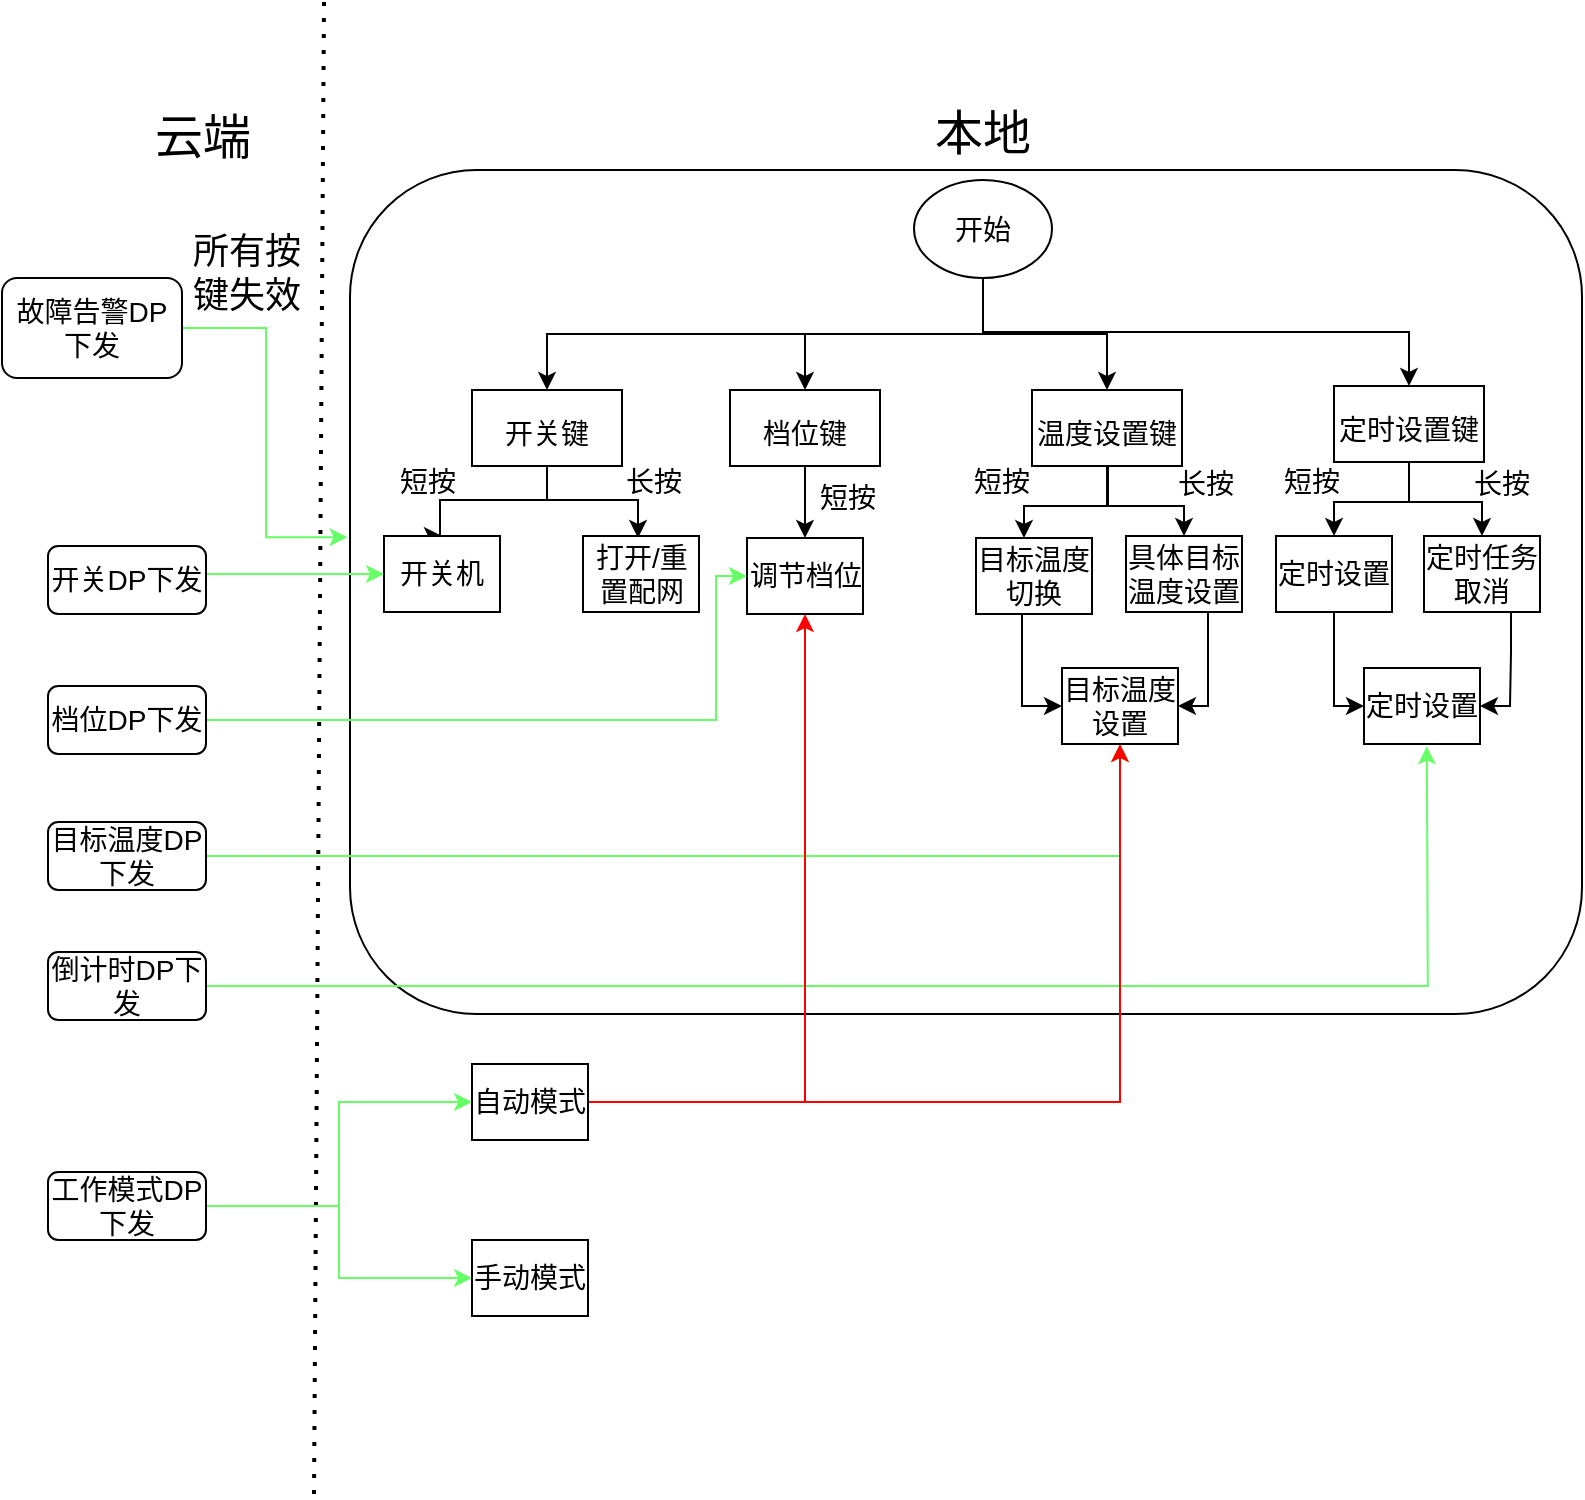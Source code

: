 <mxfile version="15.9.6" type="github">
  <diagram id="e0S0KMFUmdlwxClqiNv_" name="Page-1">
    <mxGraphModel dx="1422" dy="762" grid="0" gridSize="10" guides="1" tooltips="1" connect="1" arrows="1" fold="1" page="1" pageScale="1" pageWidth="827" pageHeight="1169" math="0" shadow="0">
      <root>
        <mxCell id="0" />
        <mxCell id="1" parent="0" />
        <mxCell id="z1TjB76CUiSKSzIocQRG-5" value="&lt;font style=&quot;font-size: 24px&quot;&gt;云端&lt;/font&gt;" style="text;html=1;strokeColor=none;fillColor=none;align=center;verticalAlign=middle;whiteSpace=wrap;rounded=0;" vertex="1" parent="1">
          <mxGeometry x="58" y="51" width="93" height="59" as="geometry" />
        </mxCell>
        <mxCell id="z1TjB76CUiSKSzIocQRG-6" value="" style="endArrow=none;dashed=1;html=1;dashPattern=1 3;strokeWidth=2;rounded=0;" edge="1" parent="1">
          <mxGeometry width="50" height="50" relative="1" as="geometry">
            <mxPoint x="160" y="759" as="sourcePoint" />
            <mxPoint x="165" y="13" as="targetPoint" />
          </mxGeometry>
        </mxCell>
        <mxCell id="z1TjB76CUiSKSzIocQRG-7" value="&lt;font style=&quot;font-size: 24px&quot;&gt;本地&lt;/font&gt;" style="text;html=1;strokeColor=none;fillColor=none;align=center;verticalAlign=middle;whiteSpace=wrap;rounded=0;" vertex="1" parent="1">
          <mxGeometry x="448" y="49" width="93" height="59" as="geometry" />
        </mxCell>
        <mxCell id="z1TjB76CUiSKSzIocQRG-38" value="" style="edgeStyle=orthogonalEdgeStyle;rounded=0;orthogonalLoop=1;jettySize=auto;html=1;fontSize=14;" edge="1" parent="1" source="z1TjB76CUiSKSzIocQRG-9" target="z1TjB76CUiSKSzIocQRG-33">
          <mxGeometry relative="1" as="geometry" />
        </mxCell>
        <mxCell id="z1TjB76CUiSKSzIocQRG-9" value="&lt;font style=&quot;font-size: 14px&quot;&gt;档位键&lt;/font&gt;" style="rounded=0;whiteSpace=wrap;html=1;fontSize=24;" vertex="1" parent="1">
          <mxGeometry x="368" y="207" width="75" height="38" as="geometry" />
        </mxCell>
        <mxCell id="z1TjB76CUiSKSzIocQRG-28" style="edgeStyle=orthogonalEdgeStyle;rounded=0;orthogonalLoop=1;jettySize=auto;html=1;exitX=0.5;exitY=1;exitDx=0;exitDy=0;entryX=0.5;entryY=0;entryDx=0;entryDy=0;fontSize=14;" edge="1" parent="1" source="z1TjB76CUiSKSzIocQRG-10" target="z1TjB76CUiSKSzIocQRG-24">
          <mxGeometry relative="1" as="geometry">
            <Array as="points">
              <mxPoint x="277" y="262" />
              <mxPoint x="223" y="262" />
            </Array>
          </mxGeometry>
        </mxCell>
        <mxCell id="z1TjB76CUiSKSzIocQRG-31" style="edgeStyle=orthogonalEdgeStyle;rounded=0;orthogonalLoop=1;jettySize=auto;html=1;exitX=0.5;exitY=1;exitDx=0;exitDy=0;fontSize=14;" edge="1" parent="1">
          <mxGeometry relative="1" as="geometry">
            <mxPoint x="276.5" y="249" as="sourcePoint" />
            <mxPoint x="322" y="281" as="targetPoint" />
            <Array as="points">
              <mxPoint x="277" y="262" />
              <mxPoint x="322" y="262" />
            </Array>
          </mxGeometry>
        </mxCell>
        <mxCell id="z1TjB76CUiSKSzIocQRG-10" value="&lt;font style=&quot;font-size: 14px&quot;&gt;开关键&lt;/font&gt;" style="rounded=0;whiteSpace=wrap;html=1;fontSize=24;" vertex="1" parent="1">
          <mxGeometry x="239" y="207" width="75" height="38" as="geometry" />
        </mxCell>
        <mxCell id="z1TjB76CUiSKSzIocQRG-43" style="edgeStyle=orthogonalEdgeStyle;rounded=0;orthogonalLoop=1;jettySize=auto;html=1;exitX=0.5;exitY=1;exitDx=0;exitDy=0;entryX=0.5;entryY=0;entryDx=0;entryDy=0;fontSize=14;" edge="1" parent="1">
          <mxGeometry relative="1" as="geometry">
            <mxPoint x="551.5" y="245" as="sourcePoint" />
            <mxPoint x="515" y="281" as="targetPoint" />
            <Array as="points">
              <mxPoint x="557" y="245" />
              <mxPoint x="557" y="265" />
              <mxPoint x="515" y="265" />
            </Array>
          </mxGeometry>
        </mxCell>
        <mxCell id="z1TjB76CUiSKSzIocQRG-51" style="edgeStyle=orthogonalEdgeStyle;rounded=0;orthogonalLoop=1;jettySize=auto;html=1;exitX=0.5;exitY=1;exitDx=0;exitDy=0;entryX=0.5;entryY=0;entryDx=0;entryDy=0;fontSize=14;" edge="1" parent="1" source="z1TjB76CUiSKSzIocQRG-11" target="z1TjB76CUiSKSzIocQRG-35">
          <mxGeometry relative="1" as="geometry" />
        </mxCell>
        <mxCell id="z1TjB76CUiSKSzIocQRG-11" value="&lt;span style=&quot;font-size: 14px&quot;&gt;温度设置键&lt;/span&gt;" style="rounded=0;whiteSpace=wrap;html=1;fontSize=24;" vertex="1" parent="1">
          <mxGeometry x="519" y="207" width="75" height="38" as="geometry" />
        </mxCell>
        <mxCell id="z1TjB76CUiSKSzIocQRG-45" value="" style="edgeStyle=orthogonalEdgeStyle;rounded=0;orthogonalLoop=1;jettySize=auto;html=1;fontSize=14;" edge="1" parent="1" source="z1TjB76CUiSKSzIocQRG-12" target="z1TjB76CUiSKSzIocQRG-37">
          <mxGeometry relative="1" as="geometry" />
        </mxCell>
        <mxCell id="z1TjB76CUiSKSzIocQRG-46" style="edgeStyle=orthogonalEdgeStyle;rounded=0;orthogonalLoop=1;jettySize=auto;html=1;exitX=0.5;exitY=1;exitDx=0;exitDy=0;fontSize=14;" edge="1" parent="1" source="z1TjB76CUiSKSzIocQRG-12" target="z1TjB76CUiSKSzIocQRG-36">
          <mxGeometry relative="1" as="geometry" />
        </mxCell>
        <mxCell id="z1TjB76CUiSKSzIocQRG-12" value="&lt;font style=&quot;font-size: 14px&quot;&gt;定时设置键&lt;/font&gt;" style="rounded=0;whiteSpace=wrap;html=1;fontSize=24;" vertex="1" parent="1">
          <mxGeometry x="670" y="205" width="75" height="38" as="geometry" />
        </mxCell>
        <mxCell id="z1TjB76CUiSKSzIocQRG-20" style="edgeStyle=orthogonalEdgeStyle;rounded=0;orthogonalLoop=1;jettySize=auto;html=1;exitX=0.5;exitY=1;exitDx=0;exitDy=0;fontSize=14;" edge="1" parent="1" source="z1TjB76CUiSKSzIocQRG-13" target="z1TjB76CUiSKSzIocQRG-12">
          <mxGeometry relative="1" as="geometry" />
        </mxCell>
        <mxCell id="z1TjB76CUiSKSzIocQRG-21" style="edgeStyle=orthogonalEdgeStyle;rounded=0;orthogonalLoop=1;jettySize=auto;html=1;exitX=0.5;exitY=1;exitDx=0;exitDy=0;entryX=0.5;entryY=0;entryDx=0;entryDy=0;fontSize=14;" edge="1" parent="1" source="z1TjB76CUiSKSzIocQRG-13" target="z1TjB76CUiSKSzIocQRG-9">
          <mxGeometry relative="1" as="geometry" />
        </mxCell>
        <mxCell id="z1TjB76CUiSKSzIocQRG-22" style="edgeStyle=orthogonalEdgeStyle;rounded=0;orthogonalLoop=1;jettySize=auto;html=1;exitX=0.5;exitY=1;exitDx=0;exitDy=0;fontSize=14;" edge="1" parent="1" source="z1TjB76CUiSKSzIocQRG-13" target="z1TjB76CUiSKSzIocQRG-11">
          <mxGeometry relative="1" as="geometry" />
        </mxCell>
        <mxCell id="z1TjB76CUiSKSzIocQRG-23" style="edgeStyle=orthogonalEdgeStyle;rounded=0;orthogonalLoop=1;jettySize=auto;html=1;exitX=0.5;exitY=1;exitDx=0;exitDy=0;fontSize=14;" edge="1" parent="1" source="z1TjB76CUiSKSzIocQRG-13" target="z1TjB76CUiSKSzIocQRG-10">
          <mxGeometry relative="1" as="geometry" />
        </mxCell>
        <mxCell id="z1TjB76CUiSKSzIocQRG-13" value="开始" style="ellipse;whiteSpace=wrap;html=1;fontSize=14;" vertex="1" parent="1">
          <mxGeometry x="460" y="102" width="69" height="49" as="geometry" />
        </mxCell>
        <mxCell id="z1TjB76CUiSKSzIocQRG-24" value="开关机" style="rounded=0;whiteSpace=wrap;html=1;fontSize=14;" vertex="1" parent="1">
          <mxGeometry x="195" y="280" width="58" height="38" as="geometry" />
        </mxCell>
        <mxCell id="z1TjB76CUiSKSzIocQRG-26" value="打开/重置配网" style="rounded=0;whiteSpace=wrap;html=1;fontSize=14;" vertex="1" parent="1">
          <mxGeometry x="294.5" y="280" width="58" height="38" as="geometry" />
        </mxCell>
        <mxCell id="z1TjB76CUiSKSzIocQRG-33" value="调节档位" style="rounded=0;whiteSpace=wrap;html=1;fontSize=14;" vertex="1" parent="1">
          <mxGeometry x="376.5" y="281" width="58" height="38" as="geometry" />
        </mxCell>
        <mxCell id="z1TjB76CUiSKSzIocQRG-70" style="edgeStyle=orthogonalEdgeStyle;rounded=0;orthogonalLoop=1;jettySize=auto;html=1;exitX=0.5;exitY=1;exitDx=0;exitDy=0;entryX=0;entryY=0.5;entryDx=0;entryDy=0;fontSize=14;" edge="1" parent="1" source="z1TjB76CUiSKSzIocQRG-34" target="z1TjB76CUiSKSzIocQRG-68">
          <mxGeometry relative="1" as="geometry">
            <Array as="points">
              <mxPoint x="514" y="319" />
              <mxPoint x="514" y="365" />
            </Array>
          </mxGeometry>
        </mxCell>
        <mxCell id="z1TjB76CUiSKSzIocQRG-34" value="目标温度切换" style="rounded=0;whiteSpace=wrap;html=1;fontSize=14;" vertex="1" parent="1">
          <mxGeometry x="491" y="281" width="58" height="38" as="geometry" />
        </mxCell>
        <mxCell id="z1TjB76CUiSKSzIocQRG-71" style="edgeStyle=orthogonalEdgeStyle;rounded=0;orthogonalLoop=1;jettySize=auto;html=1;exitX=0.5;exitY=1;exitDx=0;exitDy=0;entryX=1;entryY=0.5;entryDx=0;entryDy=0;fontSize=14;" edge="1" parent="1" source="z1TjB76CUiSKSzIocQRG-35" target="z1TjB76CUiSKSzIocQRG-68">
          <mxGeometry relative="1" as="geometry">
            <Array as="points">
              <mxPoint x="607" y="318" />
              <mxPoint x="607" y="365" />
            </Array>
          </mxGeometry>
        </mxCell>
        <mxCell id="z1TjB76CUiSKSzIocQRG-35" value="具体目标温度设置" style="rounded=0;whiteSpace=wrap;html=1;fontSize=14;" vertex="1" parent="1">
          <mxGeometry x="566" y="280" width="58" height="38" as="geometry" />
        </mxCell>
        <mxCell id="z1TjB76CUiSKSzIocQRG-72" style="edgeStyle=orthogonalEdgeStyle;rounded=0;orthogonalLoop=1;jettySize=auto;html=1;exitX=0.5;exitY=1;exitDx=0;exitDy=0;entryX=0;entryY=0.5;entryDx=0;entryDy=0;fontSize=14;" edge="1" parent="1" source="z1TjB76CUiSKSzIocQRG-36" target="z1TjB76CUiSKSzIocQRG-69">
          <mxGeometry relative="1" as="geometry">
            <Array as="points">
              <mxPoint x="670" y="365" />
            </Array>
          </mxGeometry>
        </mxCell>
        <mxCell id="z1TjB76CUiSKSzIocQRG-36" value="定时设置" style="rounded=0;whiteSpace=wrap;html=1;fontSize=14;" vertex="1" parent="1">
          <mxGeometry x="641" y="280" width="58" height="38" as="geometry" />
        </mxCell>
        <mxCell id="z1TjB76CUiSKSzIocQRG-73" style="edgeStyle=orthogonalEdgeStyle;rounded=0;orthogonalLoop=1;jettySize=auto;html=1;exitX=0.75;exitY=1;exitDx=0;exitDy=0;entryX=1;entryY=0.5;entryDx=0;entryDy=0;fontSize=14;" edge="1" parent="1" source="z1TjB76CUiSKSzIocQRG-37" target="z1TjB76CUiSKSzIocQRG-69">
          <mxGeometry relative="1" as="geometry">
            <Array as="points">
              <mxPoint x="758" y="338" />
              <mxPoint x="758" y="365" />
            </Array>
          </mxGeometry>
        </mxCell>
        <mxCell id="z1TjB76CUiSKSzIocQRG-37" value="定时任务取消" style="rounded=0;whiteSpace=wrap;html=1;fontSize=14;" vertex="1" parent="1">
          <mxGeometry x="715" y="280" width="58" height="38" as="geometry" />
        </mxCell>
        <mxCell id="z1TjB76CUiSKSzIocQRG-39" value="短按" style="text;html=1;strokeColor=none;fillColor=none;align=center;verticalAlign=middle;whiteSpace=wrap;rounded=0;fontSize=14;" vertex="1" parent="1">
          <mxGeometry x="397" y="246" width="60" height="30" as="geometry" />
        </mxCell>
        <mxCell id="z1TjB76CUiSKSzIocQRG-41" value="长按" style="text;html=1;strokeColor=none;fillColor=none;align=center;verticalAlign=middle;whiteSpace=wrap;rounded=0;fontSize=14;" vertex="1" parent="1">
          <mxGeometry x="300" y="238" width="60" height="30" as="geometry" />
        </mxCell>
        <mxCell id="z1TjB76CUiSKSzIocQRG-42" value="短按" style="text;html=1;strokeColor=none;fillColor=none;align=center;verticalAlign=middle;whiteSpace=wrap;rounded=0;fontSize=14;" vertex="1" parent="1">
          <mxGeometry x="187" y="238" width="60" height="30" as="geometry" />
        </mxCell>
        <mxCell id="z1TjB76CUiSKSzIocQRG-47" value="短按" style="text;html=1;strokeColor=none;fillColor=none;align=center;verticalAlign=middle;whiteSpace=wrap;rounded=0;fontSize=14;" vertex="1" parent="1">
          <mxGeometry x="474" y="238" width="60" height="30" as="geometry" />
        </mxCell>
        <mxCell id="z1TjB76CUiSKSzIocQRG-48" value="长按" style="text;html=1;strokeColor=none;fillColor=none;align=center;verticalAlign=middle;whiteSpace=wrap;rounded=0;fontSize=14;" vertex="1" parent="1">
          <mxGeometry x="576" y="239" width="60" height="30" as="geometry" />
        </mxCell>
        <mxCell id="z1TjB76CUiSKSzIocQRG-49" value="短按" style="text;html=1;strokeColor=none;fillColor=none;align=center;verticalAlign=middle;whiteSpace=wrap;rounded=0;fontSize=14;" vertex="1" parent="1">
          <mxGeometry x="629" y="238" width="60" height="30" as="geometry" />
        </mxCell>
        <mxCell id="z1TjB76CUiSKSzIocQRG-50" value="长按" style="text;html=1;strokeColor=none;fillColor=none;align=center;verticalAlign=middle;whiteSpace=wrap;rounded=0;fontSize=14;" vertex="1" parent="1">
          <mxGeometry x="724" y="239" width="60" height="30" as="geometry" />
        </mxCell>
        <mxCell id="z1TjB76CUiSKSzIocQRG-53" value="" style="rounded=1;whiteSpace=wrap;html=1;fontSize=14;fillColor=none;" vertex="1" parent="1">
          <mxGeometry x="178" y="97" width="616" height="422" as="geometry" />
        </mxCell>
        <mxCell id="z1TjB76CUiSKSzIocQRG-83" style="edgeStyle=orthogonalEdgeStyle;rounded=0;orthogonalLoop=1;jettySize=auto;html=1;exitX=1;exitY=0.5;exitDx=0;exitDy=0;entryX=0;entryY=0.5;entryDx=0;entryDy=0;fontSize=18;strokeColor=#66FF66;" edge="1" parent="1" source="z1TjB76CUiSKSzIocQRG-57" target="z1TjB76CUiSKSzIocQRG-81">
          <mxGeometry relative="1" as="geometry" />
        </mxCell>
        <mxCell id="z1TjB76CUiSKSzIocQRG-84" style="edgeStyle=orthogonalEdgeStyle;rounded=0;orthogonalLoop=1;jettySize=auto;html=1;exitX=1;exitY=0.5;exitDx=0;exitDy=0;entryX=0;entryY=0.5;entryDx=0;entryDy=0;fontSize=18;strokeColor=#66FF66;" edge="1" parent="1" source="z1TjB76CUiSKSzIocQRG-57" target="z1TjB76CUiSKSzIocQRG-82">
          <mxGeometry relative="1" as="geometry" />
        </mxCell>
        <mxCell id="z1TjB76CUiSKSzIocQRG-57" value="工作模式DP下发" style="rounded=1;whiteSpace=wrap;html=1;fontSize=14;fillColor=none;" vertex="1" parent="1">
          <mxGeometry x="27" y="598" width="79" height="34" as="geometry" />
        </mxCell>
        <mxCell id="z1TjB76CUiSKSzIocQRG-66" style="edgeStyle=orthogonalEdgeStyle;rounded=0;orthogonalLoop=1;jettySize=auto;html=1;exitX=1;exitY=0.5;exitDx=0;exitDy=0;entryX=0;entryY=0.5;entryDx=0;entryDy=0;fontSize=14;strokeColor=#66FF66;" edge="1" parent="1" source="z1TjB76CUiSKSzIocQRG-58" target="z1TjB76CUiSKSzIocQRG-33">
          <mxGeometry relative="1" as="geometry">
            <Array as="points">
              <mxPoint x="361" y="372" />
              <mxPoint x="361" y="300" />
            </Array>
          </mxGeometry>
        </mxCell>
        <mxCell id="z1TjB76CUiSKSzIocQRG-58" value="档位DP下发" style="rounded=1;whiteSpace=wrap;html=1;fontSize=14;fillColor=none;" vertex="1" parent="1">
          <mxGeometry x="27" y="355" width="79" height="34" as="geometry" />
        </mxCell>
        <mxCell id="z1TjB76CUiSKSzIocQRG-65" style="edgeStyle=orthogonalEdgeStyle;rounded=0;orthogonalLoop=1;jettySize=auto;html=1;exitX=1;exitY=0.5;exitDx=0;exitDy=0;entryX=0;entryY=0.5;entryDx=0;entryDy=0;fontSize=14;strokeColor=#66FF66;" edge="1" parent="1" source="z1TjB76CUiSKSzIocQRG-59" target="z1TjB76CUiSKSzIocQRG-24">
          <mxGeometry relative="1" as="geometry">
            <Array as="points">
              <mxPoint x="106" y="299" />
            </Array>
          </mxGeometry>
        </mxCell>
        <mxCell id="z1TjB76CUiSKSzIocQRG-59" value="开关DP下发" style="rounded=1;whiteSpace=wrap;html=1;fontSize=14;fillColor=none;" vertex="1" parent="1">
          <mxGeometry x="27" y="285" width="79" height="34" as="geometry" />
        </mxCell>
        <mxCell id="z1TjB76CUiSKSzIocQRG-74" style="edgeStyle=orthogonalEdgeStyle;rounded=0;orthogonalLoop=1;jettySize=auto;html=1;entryX=0.5;entryY=1;entryDx=0;entryDy=0;fontSize=14;strokeColor=#66FF66;" edge="1" parent="1" source="z1TjB76CUiSKSzIocQRG-60" target="z1TjB76CUiSKSzIocQRG-68">
          <mxGeometry relative="1" as="geometry" />
        </mxCell>
        <mxCell id="z1TjB76CUiSKSzIocQRG-60" value="目标温度DP下发" style="rounded=1;whiteSpace=wrap;html=1;fontSize=14;fillColor=none;" vertex="1" parent="1">
          <mxGeometry x="27" y="423" width="79" height="34" as="geometry" />
        </mxCell>
        <mxCell id="z1TjB76CUiSKSzIocQRG-75" style="edgeStyle=orthogonalEdgeStyle;rounded=0;orthogonalLoop=1;jettySize=auto;html=1;exitX=1;exitY=0.5;exitDx=0;exitDy=0;fontSize=14;strokeColor=#66FF66;fontStyle=1" edge="1" parent="1" source="z1TjB76CUiSKSzIocQRG-61">
          <mxGeometry relative="1" as="geometry">
            <mxPoint x="716.412" y="385.176" as="targetPoint" />
          </mxGeometry>
        </mxCell>
        <mxCell id="z1TjB76CUiSKSzIocQRG-61" value="倒计时DP下发" style="rounded=1;whiteSpace=wrap;html=1;fontSize=14;fillColor=none;" vertex="1" parent="1">
          <mxGeometry x="27" y="488" width="79" height="34" as="geometry" />
        </mxCell>
        <mxCell id="z1TjB76CUiSKSzIocQRG-68" value="目标温度设置" style="rounded=0;whiteSpace=wrap;html=1;fontSize=14;" vertex="1" parent="1">
          <mxGeometry x="534" y="346" width="58" height="38" as="geometry" />
        </mxCell>
        <mxCell id="z1TjB76CUiSKSzIocQRG-69" value="定时设置" style="rounded=0;whiteSpace=wrap;html=1;fontSize=14;" vertex="1" parent="1">
          <mxGeometry x="685" y="346" width="58" height="38" as="geometry" />
        </mxCell>
        <mxCell id="z1TjB76CUiSKSzIocQRG-78" style="edgeStyle=orthogonalEdgeStyle;rounded=0;orthogonalLoop=1;jettySize=auto;html=1;entryX=-0.002;entryY=0.435;entryDx=0;entryDy=0;entryPerimeter=0;fontSize=14;strokeColor=#66FF66;" edge="1" parent="1" source="z1TjB76CUiSKSzIocQRG-77" target="z1TjB76CUiSKSzIocQRG-53">
          <mxGeometry relative="1" as="geometry" />
        </mxCell>
        <mxCell id="z1TjB76CUiSKSzIocQRG-77" value="故障告警DP下发" style="rounded=1;whiteSpace=wrap;html=1;fontSize=14;fillColor=none;" vertex="1" parent="1">
          <mxGeometry x="4" y="151" width="90" height="50" as="geometry" />
        </mxCell>
        <mxCell id="z1TjB76CUiSKSzIocQRG-80" value="&lt;font style=&quot;font-size: 18px&quot;&gt;所有按键失效&lt;/font&gt;" style="text;html=1;strokeColor=none;fillColor=none;align=center;verticalAlign=middle;whiteSpace=wrap;rounded=0;fontSize=14;" vertex="1" parent="1">
          <mxGeometry x="91" y="127" width="71" height="44" as="geometry" />
        </mxCell>
        <mxCell id="z1TjB76CUiSKSzIocQRG-86" style="edgeStyle=orthogonalEdgeStyle;rounded=0;orthogonalLoop=1;jettySize=auto;html=1;exitX=1;exitY=0.5;exitDx=0;exitDy=0;entryX=0.5;entryY=1;entryDx=0;entryDy=0;fontSize=18;fontColor=#66FF66;labelBackgroundColor=#66FF66;labelBorderColor=#66FF66;strokeColor=#FF0000;" edge="1" parent="1" source="z1TjB76CUiSKSzIocQRG-81" target="z1TjB76CUiSKSzIocQRG-68">
          <mxGeometry relative="1" as="geometry" />
        </mxCell>
        <mxCell id="z1TjB76CUiSKSzIocQRG-87" style="edgeStyle=orthogonalEdgeStyle;rounded=0;orthogonalLoop=1;jettySize=auto;html=1;exitX=1;exitY=0.5;exitDx=0;exitDy=0;entryX=0.5;entryY=1;entryDx=0;entryDy=0;labelBackgroundColor=#66FF66;labelBorderColor=#66FF66;fontSize=18;fontColor=#66FF66;strokeColor=#FF0000;" edge="1" parent="1" source="z1TjB76CUiSKSzIocQRG-81" target="z1TjB76CUiSKSzIocQRG-33">
          <mxGeometry relative="1" as="geometry" />
        </mxCell>
        <mxCell id="z1TjB76CUiSKSzIocQRG-81" value="自动模式" style="rounded=0;whiteSpace=wrap;html=1;fontSize=14;" vertex="1" parent="1">
          <mxGeometry x="239" y="544" width="58" height="38" as="geometry" />
        </mxCell>
        <mxCell id="z1TjB76CUiSKSzIocQRG-82" value="手动模式" style="rounded=0;whiteSpace=wrap;html=1;fontSize=14;" vertex="1" parent="1">
          <mxGeometry x="239" y="632" width="58" height="38" as="geometry" />
        </mxCell>
      </root>
    </mxGraphModel>
  </diagram>
</mxfile>
